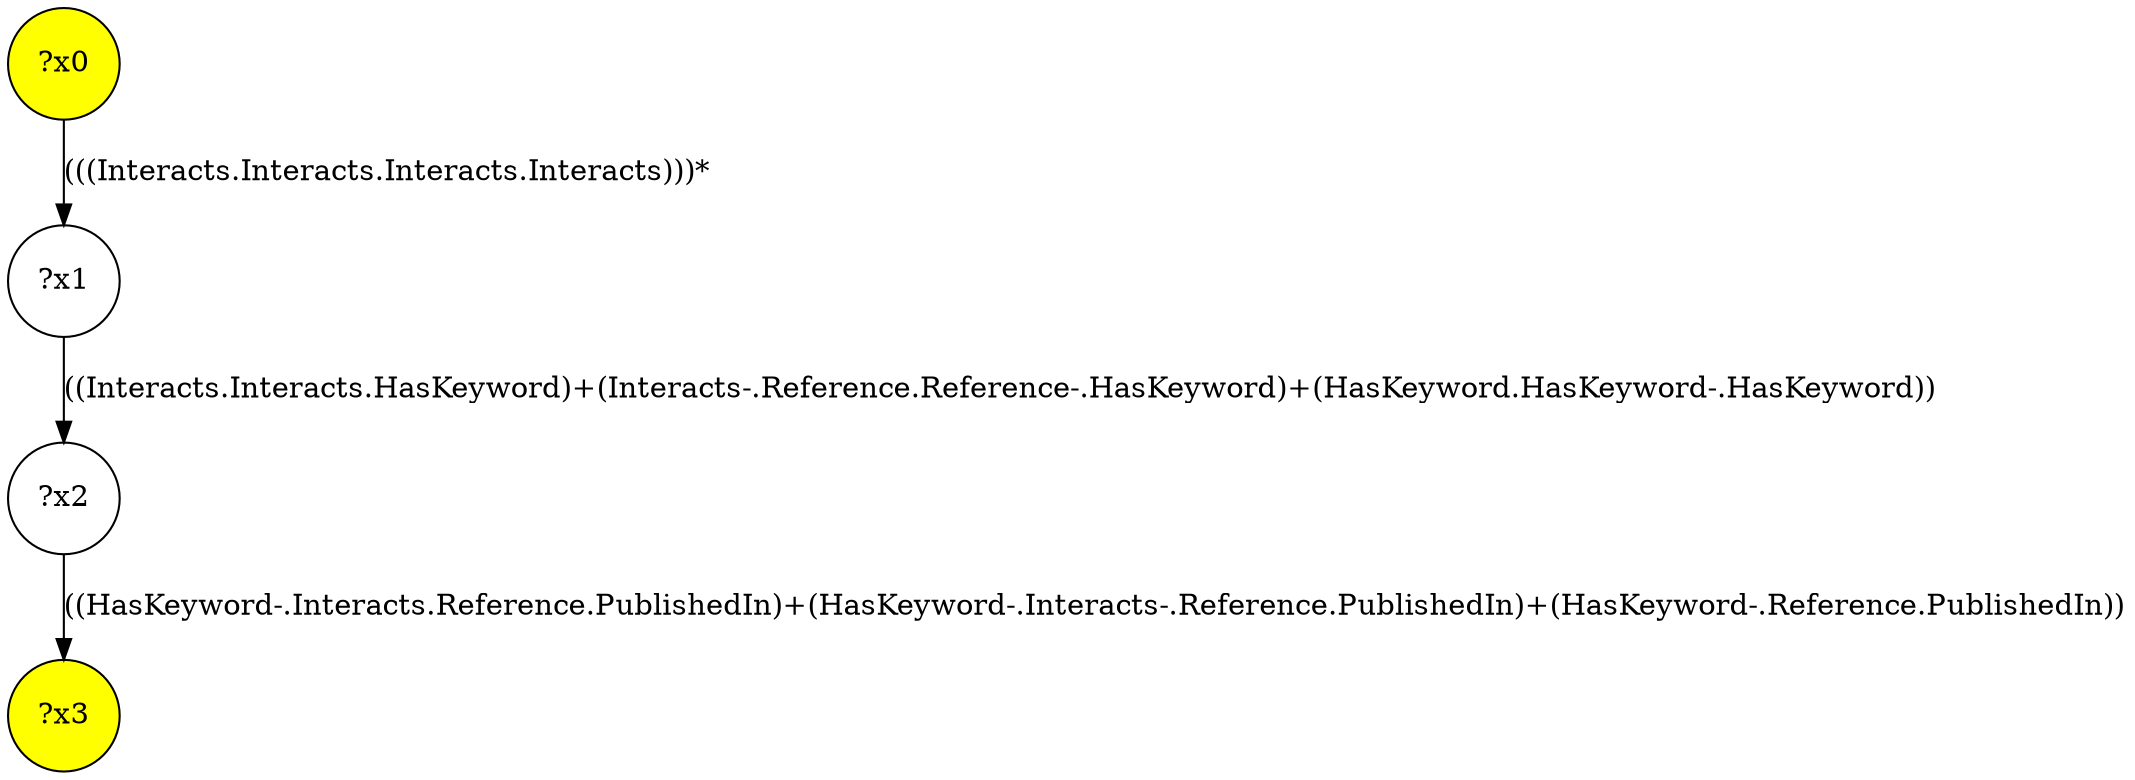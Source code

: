 digraph g {
	x0 [fillcolor="yellow", style="filled," shape=circle, label="?x0"];
	x3 [fillcolor="yellow", style="filled," shape=circle, label="?x3"];
	x1 [shape=circle, label="?x1"];
	x0 -> x1 [label="(((Interacts.Interacts.Interacts.Interacts)))*"];
	x2 [shape=circle, label="?x2"];
	x1 -> x2 [label="((Interacts.Interacts.HasKeyword)+(Interacts-.Reference.Reference-.HasKeyword)+(HasKeyword.HasKeyword-.HasKeyword))"];
	x2 -> x3 [label="((HasKeyword-.Interacts.Reference.PublishedIn)+(HasKeyword-.Interacts-.Reference.PublishedIn)+(HasKeyword-.Reference.PublishedIn))"];
}
